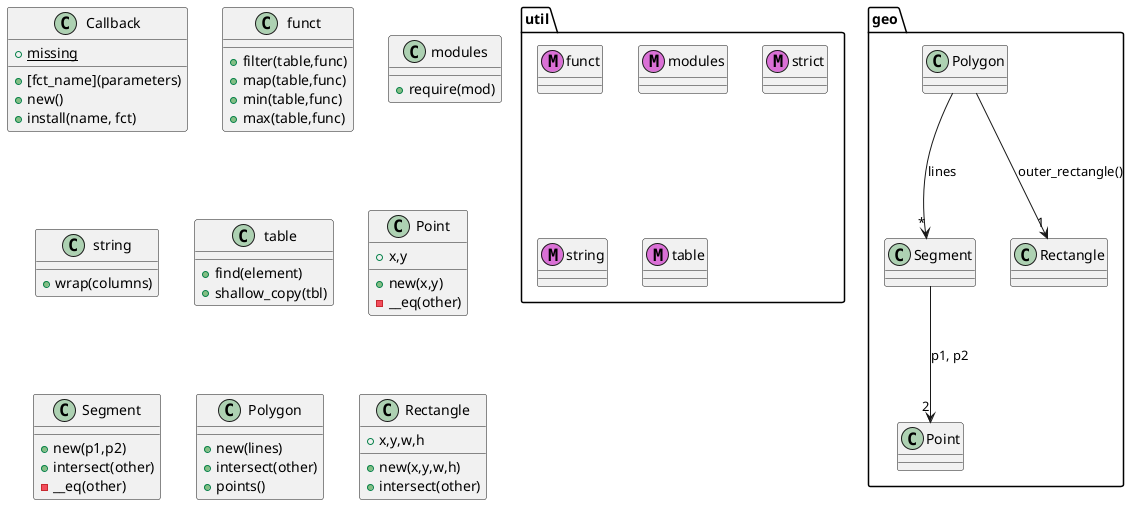 @startuml

package util {
  class funct << (M,orchid) >>
  class modules << (M,orchid) >>
  class strict << (M,orchid) >>
  class string << (M,orchid) >>
  class table << (M,orchid) >>
}

package geo {
  class Point
  class Segment
  class Polygon
  class Rectangle
  Segment --> "2" Point: p1, p2
  Polygon --> "*" Segment: lines
  Polygon --> "1" Rectangle: outer_rectangle()
}

class Callback {
  +[fct_name](parameters)
  +new()
  +install(name, fct)
  +{static} missing
}

class funct {
  +filter(table,func)
  +map(table,func)
  +min(table,func)
  +max(table,func)
}

class modules {
  +require(mod)
}

class string {
  +wrap(columns)
}

class table {
  +find(element)
  +shallow_copy(tbl)
}

class Point {
  +x,y
  +new(x,y)
  -__eq(other)
}

class Segment {
  +new(p1,p2)
  +intersect(other)
  -__eq(other)
}

class Polygon {
  +new(lines)
  +intersect(other)
  +points()
}

class Rectangle {
  +x,y,w,h
  +new(x,y,w,h)
  +intersect(other)
}

@enduml
